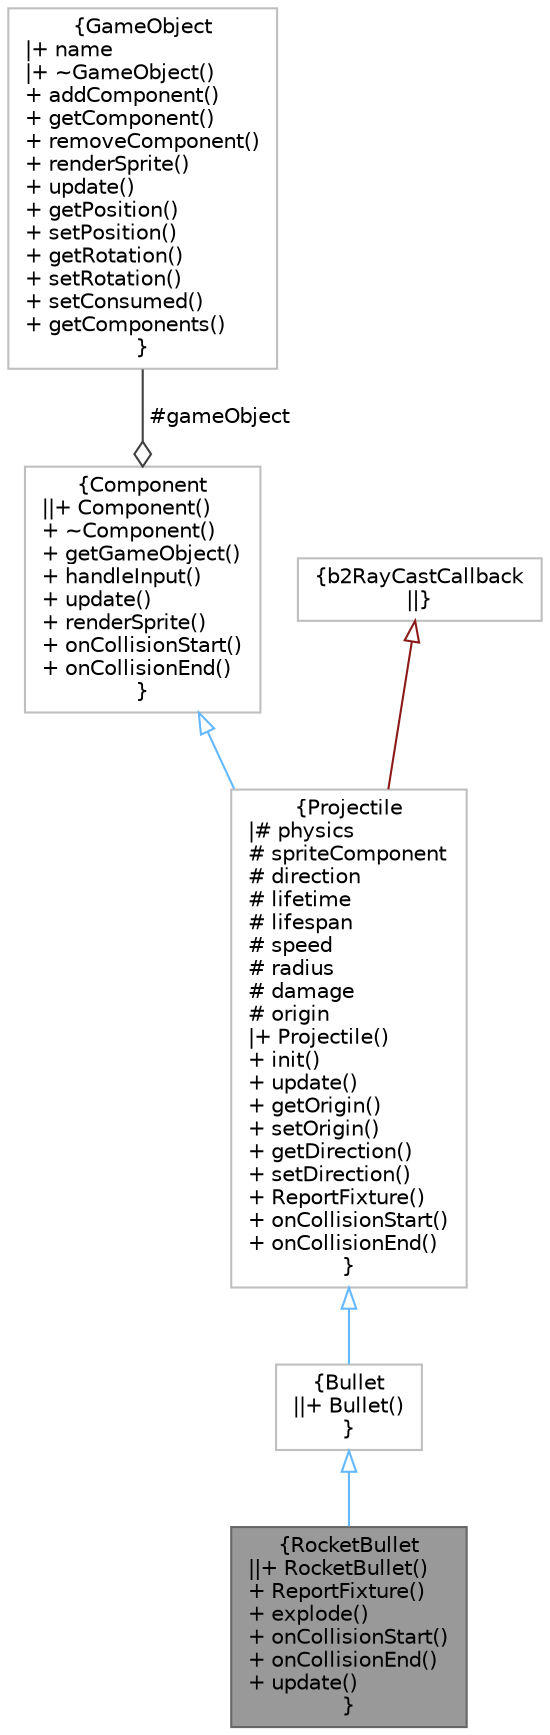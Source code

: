 digraph "RocketBullet"
{
 // LATEX_PDF_SIZE
  bgcolor="transparent";
  edge [fontname=Helvetica,fontsize=10,labelfontname=Helvetica,labelfontsize=10];
  node [fontname=Helvetica,fontsize=10,shape=box,height=0.2,width=0.4];
  Node1 [label="{RocketBullet\n||+ RocketBullet()\l+ ReportFixture()\l+ explode()\l+ onCollisionStart()\l+ onCollisionEnd()\l+ update()\l}",height=0.2,width=0.4,color="gray40", fillcolor="grey60", style="filled", fontcolor="black",tooltip=" "];
  Node2 -> Node1 [dir="back",color="steelblue1",style="solid",arrowtail="onormal"];
  Node2 [label="{Bullet\n||+ Bullet()\l}",height=0.2,width=0.4,color="grey75", fillcolor="white", style="filled",URL="$classBullet.html",tooltip=" "];
  Node3 -> Node2 [dir="back",color="steelblue1",style="solid",arrowtail="onormal"];
  Node3 [label="{Projectile\n|# physics\l# spriteComponent\l# direction\l# lifetime\l# lifespan\l# speed\l# radius\l# damage\l# origin\l|+ Projectile()\l+ init()\l+ update()\l+ getOrigin()\l+ setOrigin()\l+ getDirection()\l+ setDirection()\l+ ReportFixture()\l+ onCollisionStart()\l+ onCollisionEnd()\l}",height=0.2,width=0.4,color="grey75", fillcolor="white", style="filled",URL="$classProjectile.html",tooltip=" "];
  Node4 -> Node3 [dir="back",color="steelblue1",style="solid",arrowtail="onormal"];
  Node4 [label="{Component\n||+ Component()\l+ ~Component()\l+ getGameObject()\l+ handleInput()\l+ update()\l+ renderSprite()\l+ onCollisionStart()\l+ onCollisionEnd()\l}",height=0.2,width=0.4,color="grey75", fillcolor="white", style="filled",URL="$classComponent.html",tooltip=" "];
  Node5 -> Node4 [color="grey25",style="solid",label=" #gameObject" ,arrowhead="odiamond"];
  Node5 [label="{GameObject\n|+ name\l|+ ~GameObject()\l+ addComponent()\l+ getComponent()\l+ removeComponent()\l+ renderSprite()\l+ update()\l+ getPosition()\l+ setPosition()\l+ getRotation()\l+ setRotation()\l+ setConsumed()\l+ getComponents()\l}",height=0.2,width=0.4,color="grey75", fillcolor="white", style="filled",URL="$classGameObject.html",tooltip=" "];
  Node6 -> Node3 [dir="back",color="firebrick4",style="solid",arrowtail="onormal"];
  Node6 [label="{b2RayCastCallback\n||}",height=0.2,width=0.4,color="grey75", fillcolor="white", style="filled",tooltip=" "];
}
